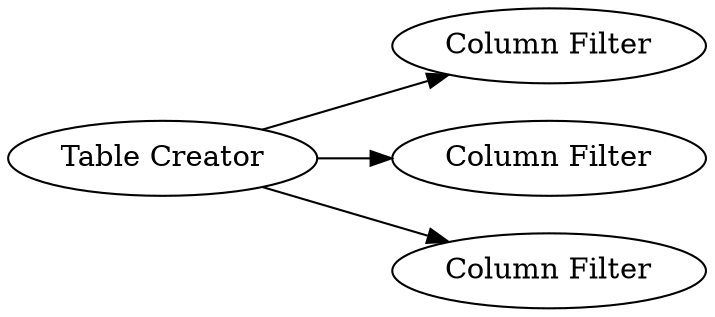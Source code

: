 digraph {
	1 [label="Table Creator"]
	2 [label="Column Filter"]
	3 [label="Column Filter"]
	4 [label="Column Filter"]
	1 -> 3
	1 -> 2
	1 -> 4
	rankdir=LR
}
